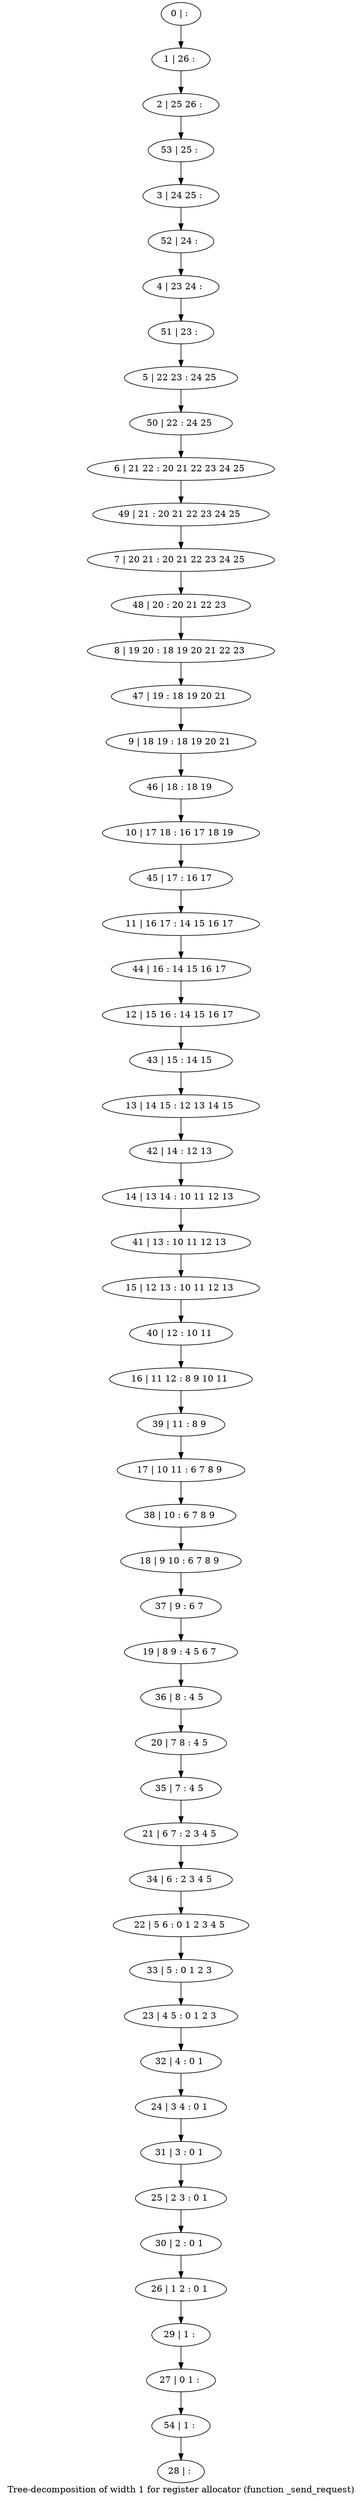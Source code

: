 digraph G {
graph [label="Tree-decomposition of width 1 for register allocator (function _send_request)"]
0[label="0 | : "];
1[label="1 | 26 : "];
2[label="2 | 25 26 : "];
3[label="3 | 24 25 : "];
4[label="4 | 23 24 : "];
5[label="5 | 22 23 : 24 25 "];
6[label="6 | 21 22 : 20 21 22 23 24 25 "];
7[label="7 | 20 21 : 20 21 22 23 24 25 "];
8[label="8 | 19 20 : 18 19 20 21 22 23 "];
9[label="9 | 18 19 : 18 19 20 21 "];
10[label="10 | 17 18 : 16 17 18 19 "];
11[label="11 | 16 17 : 14 15 16 17 "];
12[label="12 | 15 16 : 14 15 16 17 "];
13[label="13 | 14 15 : 12 13 14 15 "];
14[label="14 | 13 14 : 10 11 12 13 "];
15[label="15 | 12 13 : 10 11 12 13 "];
16[label="16 | 11 12 : 8 9 10 11 "];
17[label="17 | 10 11 : 6 7 8 9 "];
18[label="18 | 9 10 : 6 7 8 9 "];
19[label="19 | 8 9 : 4 5 6 7 "];
20[label="20 | 7 8 : 4 5 "];
21[label="21 | 6 7 : 2 3 4 5 "];
22[label="22 | 5 6 : 0 1 2 3 4 5 "];
23[label="23 | 4 5 : 0 1 2 3 "];
24[label="24 | 3 4 : 0 1 "];
25[label="25 | 2 3 : 0 1 "];
26[label="26 | 1 2 : 0 1 "];
27[label="27 | 0 1 : "];
28[label="28 | : "];
29[label="29 | 1 : "];
30[label="30 | 2 : 0 1 "];
31[label="31 | 3 : 0 1 "];
32[label="32 | 4 : 0 1 "];
33[label="33 | 5 : 0 1 2 3 "];
34[label="34 | 6 : 2 3 4 5 "];
35[label="35 | 7 : 4 5 "];
36[label="36 | 8 : 4 5 "];
37[label="37 | 9 : 6 7 "];
38[label="38 | 10 : 6 7 8 9 "];
39[label="39 | 11 : 8 9 "];
40[label="40 | 12 : 10 11 "];
41[label="41 | 13 : 10 11 12 13 "];
42[label="42 | 14 : 12 13 "];
43[label="43 | 15 : 14 15 "];
44[label="44 | 16 : 14 15 16 17 "];
45[label="45 | 17 : 16 17 "];
46[label="46 | 18 : 18 19 "];
47[label="47 | 19 : 18 19 20 21 "];
48[label="48 | 20 : 20 21 22 23 "];
49[label="49 | 21 : 20 21 22 23 24 25 "];
50[label="50 | 22 : 24 25 "];
51[label="51 | 23 : "];
52[label="52 | 24 : "];
53[label="53 | 25 : "];
54[label="54 | 1 : "];
0->1 ;
1->2 ;
29->27 ;
26->29 ;
30->26 ;
25->30 ;
31->25 ;
24->31 ;
32->24 ;
23->32 ;
33->23 ;
22->33 ;
34->22 ;
21->34 ;
35->21 ;
20->35 ;
36->20 ;
19->36 ;
37->19 ;
18->37 ;
38->18 ;
17->38 ;
39->17 ;
16->39 ;
40->16 ;
15->40 ;
41->15 ;
14->41 ;
42->14 ;
13->42 ;
43->13 ;
12->43 ;
44->12 ;
11->44 ;
45->11 ;
10->45 ;
46->10 ;
9->46 ;
47->9 ;
8->47 ;
48->8 ;
7->48 ;
49->7 ;
6->49 ;
50->6 ;
5->50 ;
51->5 ;
4->51 ;
52->4 ;
3->52 ;
53->3 ;
2->53 ;
54->28 ;
27->54 ;
}
